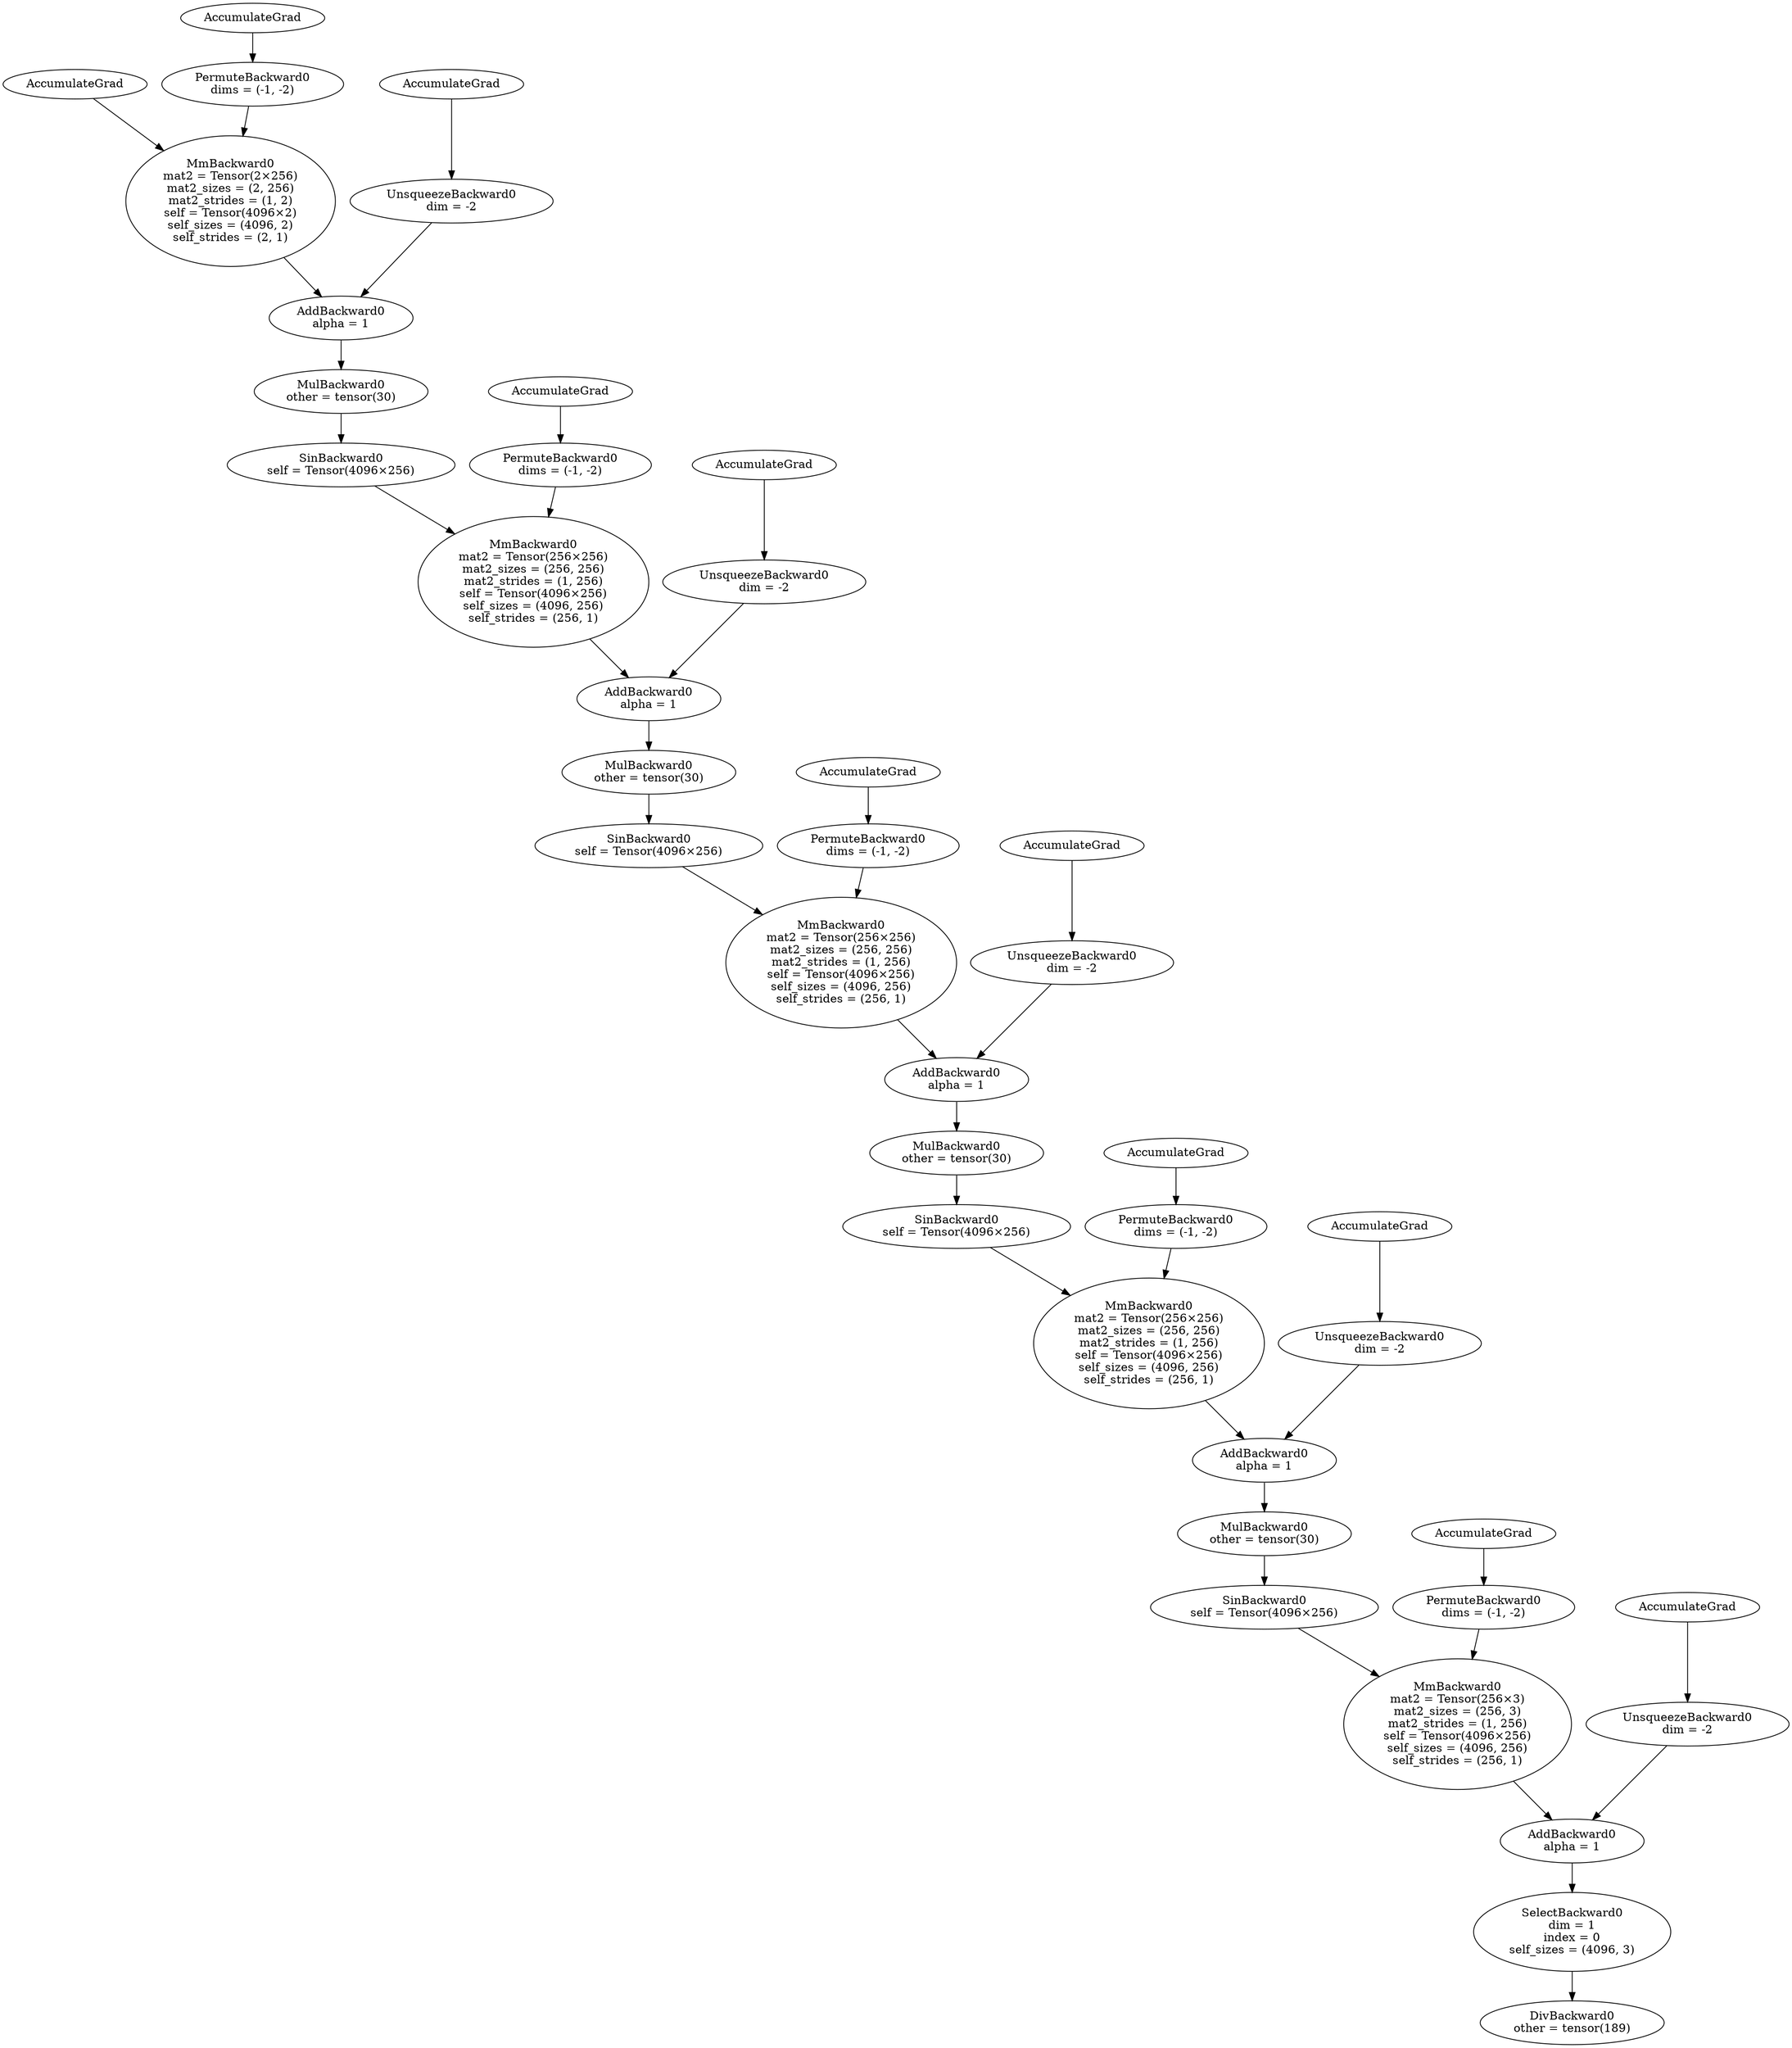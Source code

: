 digraph {
  "n20" -> "n19"
  "n22" -> "n21"
  "n21" -> "n19"
  "n19" -> "n18"
  "n24" -> "n23"
  "n23" -> "n18"
  "n18" -> "n17"
  "n17" -> "n16"
  "n16" -> "n15"
  "n26" -> "n25"
  "n25" -> "n15"
  "n15" -> "n14"
  "n28" -> "n27"
  "n27" -> "n14"
  "n14" -> "n13"
  "n13" -> "n12"
  "n12" -> "n11"
  "n30" -> "n29"
  "n29" -> "n11"
  "n11" -> "n10"
  "n32" -> "n31"
  "n31" -> "n10"
  "n10" -> "n9"
  "n9" -> "n8"
  "n8" -> "n7"
  "n34" -> "n33"
  "n33" -> "n7"
  "n7" -> "n6"
  "n36" -> "n35"
  "n35" -> "n6"
  "n6" -> "n5"
  "n5" -> "n4"
  "n4" -> "n3"
  "n38" -> "n37"
  "n37" -> "n3"
  "n3" -> "n2"
  "n40" -> "n39"
  "n39" -> "n2"
  "n2" -> "n1"
  "n1" -> "n0"
  "n0" [label="DivBackward0\nother = tensor(189)"];
  "n1" [label="SelectBackward0\ndim = 1\nindex = 0\nself_sizes = (4096, 3)"];
  "n2" [label="AddBackward0\nalpha = 1"];
  "n3" [label="MmBackward0\nmat2 = Tensor(256×3)\nmat2_sizes = (256, 3)\nmat2_strides = (1, 256)\nself = Tensor(4096×256)\nself_sizes = (4096, 256)\nself_strides = (256, 1)"];
  "n4" [label="SinBackward0\nself = Tensor(4096×256)"];
  "n5" [label="MulBackward0\nother = tensor(30)"];
  "n6" [label="AddBackward0\nalpha = 1"];
  "n7" [label="MmBackward0\nmat2 = Tensor(256×256)\nmat2_sizes = (256, 256)\nmat2_strides = (1, 256)\nself = Tensor(4096×256)\nself_sizes = (4096, 256)\nself_strides = (256, 1)"];
  "n8" [label="SinBackward0\nself = Tensor(4096×256)"];
  "n9" [label="MulBackward0\nother = tensor(30)"];
  "n10" [label="AddBackward0\nalpha = 1"];
  "n11" [label="MmBackward0\nmat2 = Tensor(256×256)\nmat2_sizes = (256, 256)\nmat2_strides = (1, 256)\nself = Tensor(4096×256)\nself_sizes = (4096, 256)\nself_strides = (256, 1)"];
  "n12" [label="SinBackward0\nself = Tensor(4096×256)"];
  "n13" [label="MulBackward0\nother = tensor(30)"];
  "n14" [label="AddBackward0\nalpha = 1"];
  "n15" [label="MmBackward0\nmat2 = Tensor(256×256)\nmat2_sizes = (256, 256)\nmat2_strides = (1, 256)\nself = Tensor(4096×256)\nself_sizes = (4096, 256)\nself_strides = (256, 1)"];
  "n16" [label="SinBackward0\nself = Tensor(4096×256)"];
  "n17" [label="MulBackward0\nother = tensor(30)"];
  "n18" [label="AddBackward0\nalpha = 1"];
  "n19" [label="MmBackward0\nmat2 = Tensor(2×256)\nmat2_sizes = (2, 256)\nmat2_strides = (1, 2)\nself = Tensor(4096×2)\nself_sizes = (4096, 2)\nself_strides = (2, 1)"];
  "n20" [label="AccumulateGrad"];
  "n21" [label="PermuteBackward0\ndims = (-1, -2)"];
  "n22" [label="AccumulateGrad"];
  "n23" [label="UnsqueezeBackward0\ndim = -2"];
  "n24" [label="AccumulateGrad"];
  "n25" [label="PermuteBackward0\ndims = (-1, -2)"];
  "n26" [label="AccumulateGrad"];
  "n27" [label="UnsqueezeBackward0\ndim = -2"];
  "n28" [label="AccumulateGrad"];
  "n29" [label="PermuteBackward0\ndims = (-1, -2)"];
  "n30" [label="AccumulateGrad"];
  "n31" [label="UnsqueezeBackward0\ndim = -2"];
  "n32" [label="AccumulateGrad"];
  "n33" [label="PermuteBackward0\ndims = (-1, -2)"];
  "n34" [label="AccumulateGrad"];
  "n35" [label="UnsqueezeBackward0\ndim = -2"];
  "n36" [label="AccumulateGrad"];
  "n37" [label="PermuteBackward0\ndims = (-1, -2)"];
  "n38" [label="AccumulateGrad"];
  "n39" [label="UnsqueezeBackward0\ndim = -2"];
  "n40" [label="AccumulateGrad"];
}
